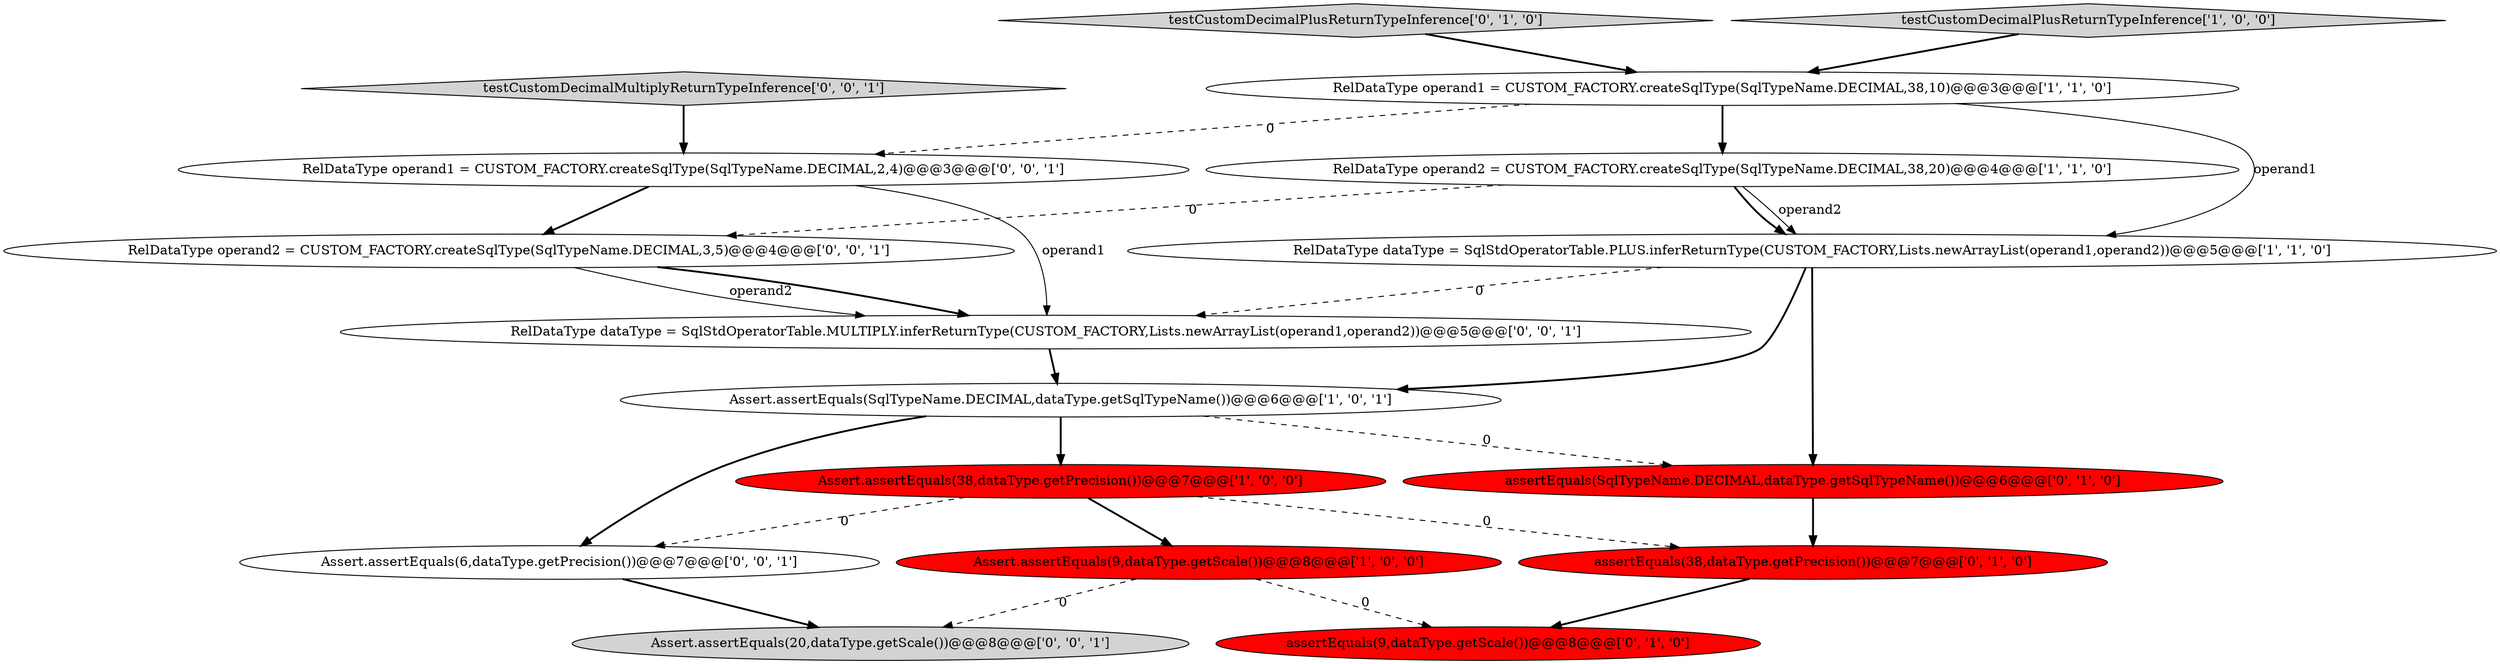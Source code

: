 digraph {
8 [style = filled, label = "testCustomDecimalPlusReturnTypeInference['0', '1', '0']", fillcolor = lightgray, shape = diamond image = "AAA0AAABBB2BBB"];
1 [style = filled, label = "RelDataType dataType = SqlStdOperatorTable.PLUS.inferReturnType(CUSTOM_FACTORY,Lists.newArrayList(operand1,operand2))@@@5@@@['1', '1', '0']", fillcolor = white, shape = ellipse image = "AAA0AAABBB1BBB"];
6 [style = filled, label = "Assert.assertEquals(38,dataType.getPrecision())@@@7@@@['1', '0', '0']", fillcolor = red, shape = ellipse image = "AAA1AAABBB1BBB"];
10 [style = filled, label = "assertEquals(38,dataType.getPrecision())@@@7@@@['0', '1', '0']", fillcolor = red, shape = ellipse image = "AAA1AAABBB2BBB"];
15 [style = filled, label = "testCustomDecimalMultiplyReturnTypeInference['0', '0', '1']", fillcolor = lightgray, shape = diamond image = "AAA0AAABBB3BBB"];
14 [style = filled, label = "Assert.assertEquals(20,dataType.getScale())@@@8@@@['0', '0', '1']", fillcolor = lightgray, shape = ellipse image = "AAA0AAABBB3BBB"];
16 [style = filled, label = "RelDataType operand2 = CUSTOM_FACTORY.createSqlType(SqlTypeName.DECIMAL,3,5)@@@4@@@['0', '0', '1']", fillcolor = white, shape = ellipse image = "AAA0AAABBB3BBB"];
3 [style = filled, label = "testCustomDecimalPlusReturnTypeInference['1', '0', '0']", fillcolor = lightgray, shape = diamond image = "AAA0AAABBB1BBB"];
11 [style = filled, label = "RelDataType operand1 = CUSTOM_FACTORY.createSqlType(SqlTypeName.DECIMAL,2,4)@@@3@@@['0', '0', '1']", fillcolor = white, shape = ellipse image = "AAA0AAABBB3BBB"];
7 [style = filled, label = "assertEquals(9,dataType.getScale())@@@8@@@['0', '1', '0']", fillcolor = red, shape = ellipse image = "AAA1AAABBB2BBB"];
9 [style = filled, label = "assertEquals(SqlTypeName.DECIMAL,dataType.getSqlTypeName())@@@6@@@['0', '1', '0']", fillcolor = red, shape = ellipse image = "AAA1AAABBB2BBB"];
13 [style = filled, label = "Assert.assertEquals(6,dataType.getPrecision())@@@7@@@['0', '0', '1']", fillcolor = white, shape = ellipse image = "AAA0AAABBB3BBB"];
0 [style = filled, label = "RelDataType operand1 = CUSTOM_FACTORY.createSqlType(SqlTypeName.DECIMAL,38,10)@@@3@@@['1', '1', '0']", fillcolor = white, shape = ellipse image = "AAA0AAABBB1BBB"];
12 [style = filled, label = "RelDataType dataType = SqlStdOperatorTable.MULTIPLY.inferReturnType(CUSTOM_FACTORY,Lists.newArrayList(operand1,operand2))@@@5@@@['0', '0', '1']", fillcolor = white, shape = ellipse image = "AAA0AAABBB3BBB"];
5 [style = filled, label = "RelDataType operand2 = CUSTOM_FACTORY.createSqlType(SqlTypeName.DECIMAL,38,20)@@@4@@@['1', '1', '0']", fillcolor = white, shape = ellipse image = "AAA0AAABBB1BBB"];
4 [style = filled, label = "Assert.assertEquals(SqlTypeName.DECIMAL,dataType.getSqlTypeName())@@@6@@@['1', '0', '1']", fillcolor = white, shape = ellipse image = "AAA0AAABBB1BBB"];
2 [style = filled, label = "Assert.assertEquals(9,dataType.getScale())@@@8@@@['1', '0', '0']", fillcolor = red, shape = ellipse image = "AAA1AAABBB1BBB"];
11->16 [style = bold, label=""];
0->1 [style = solid, label="operand1"];
1->4 [style = bold, label=""];
4->6 [style = bold, label=""];
4->13 [style = bold, label=""];
0->11 [style = dashed, label="0"];
9->10 [style = bold, label=""];
2->7 [style = dashed, label="0"];
10->7 [style = bold, label=""];
16->12 [style = solid, label="operand2"];
1->9 [style = bold, label=""];
3->0 [style = bold, label=""];
6->10 [style = dashed, label="0"];
6->2 [style = bold, label=""];
8->0 [style = bold, label=""];
5->16 [style = dashed, label="0"];
1->12 [style = dashed, label="0"];
5->1 [style = bold, label=""];
4->9 [style = dashed, label="0"];
6->13 [style = dashed, label="0"];
15->11 [style = bold, label=""];
2->14 [style = dashed, label="0"];
12->4 [style = bold, label=""];
11->12 [style = solid, label="operand1"];
16->12 [style = bold, label=""];
13->14 [style = bold, label=""];
5->1 [style = solid, label="operand2"];
0->5 [style = bold, label=""];
}
